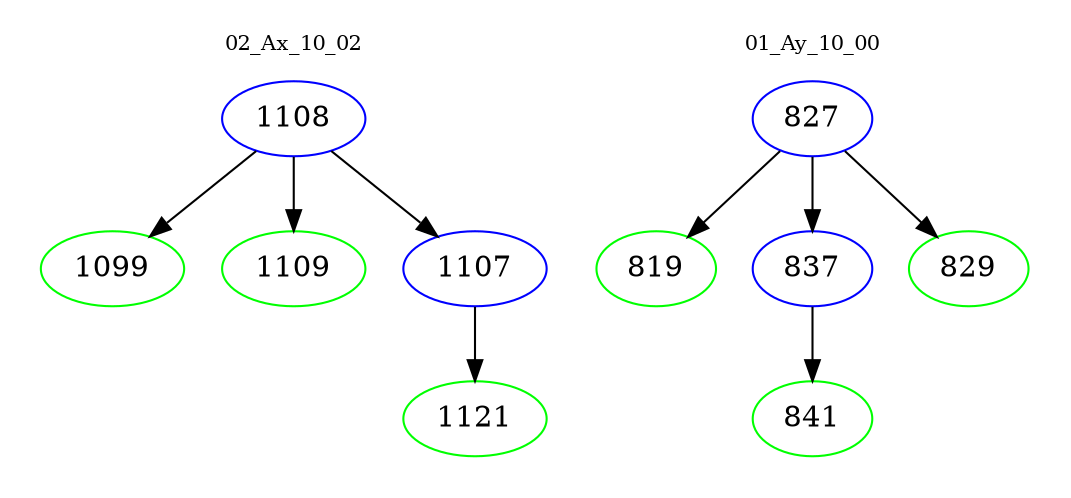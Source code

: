 digraph{
subgraph cluster_0 {
color = white
label = "02_Ax_10_02";
fontsize=10;
T0_1108 [label="1108", color="blue"]
T0_1108 -> T0_1099 [color="black"]
T0_1099 [label="1099", color="green"]
T0_1108 -> T0_1109 [color="black"]
T0_1109 [label="1109", color="green"]
T0_1108 -> T0_1107 [color="black"]
T0_1107 [label="1107", color="blue"]
T0_1107 -> T0_1121 [color="black"]
T0_1121 [label="1121", color="green"]
}
subgraph cluster_1 {
color = white
label = "01_Ay_10_00";
fontsize=10;
T1_827 [label="827", color="blue"]
T1_827 -> T1_819 [color="black"]
T1_819 [label="819", color="green"]
T1_827 -> T1_837 [color="black"]
T1_837 [label="837", color="blue"]
T1_837 -> T1_841 [color="black"]
T1_841 [label="841", color="green"]
T1_827 -> T1_829 [color="black"]
T1_829 [label="829", color="green"]
}
}
